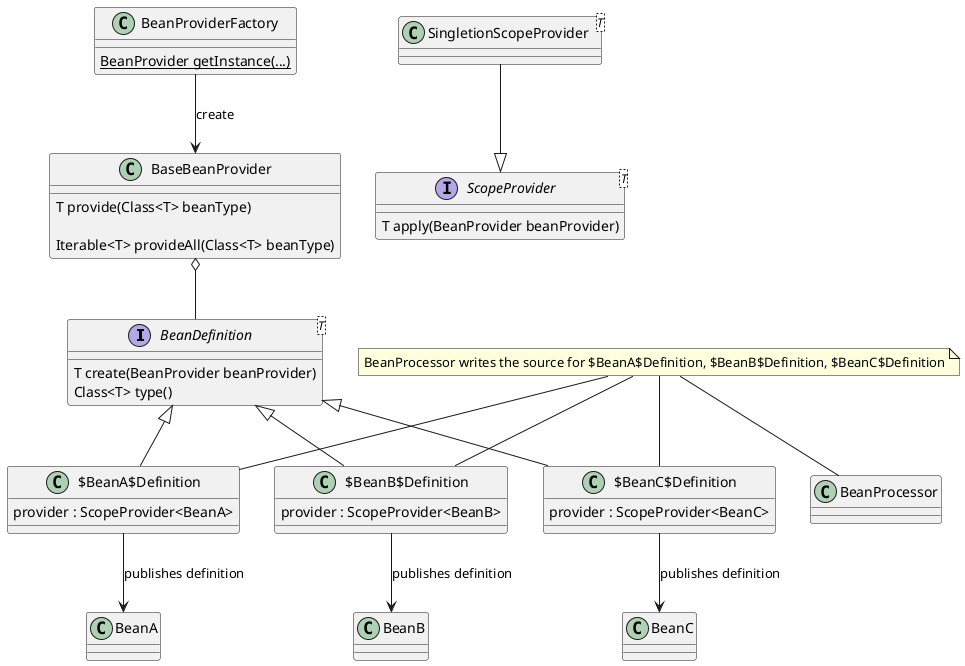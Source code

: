 @startuml
interface BeanDefinition<T> {
 T create(BeanProvider beanProvider)
 Class<T> type()
}

class BeanA
class BeanB
class BeanC

class $BeanA$Definition {
    provider : ScopeProvider<BeanA>
}
class $BeanB$Definition {
    provider : ScopeProvider<BeanB>
}
class $BeanC$Definition {
    provider : ScopeProvider<BeanC>
}

$BeanA$Definition --> BeanA : publishes definition
$BeanB$Definition --> BeanB : publishes definition
$BeanC$Definition --> BeanC : publishes definition

BeanDefinition <|-- $BeanA$Definition
BeanDefinition <|-- $BeanB$Definition
BeanDefinition <|-- $BeanC$Definition

interface ScopeProvider<T> {
    T apply(BeanProvider beanProvider)
}

class SingletionScopeProvider<T>

SingletionScopeProvider --|> ScopeProvider

class BeanProviderFactory {
    {static} BeanProvider getInstance(...)
}

class BaseBeanProvider {
    T provide(Class<T> beanType)

    Iterable<T> provideAll(Class<T> beanType)
}

BeanProviderFactory --> BaseBeanProvider : create
BaseBeanProvider o-- BeanDefinition

class BeanProcessor

note "BeanProcessor writes the source for $BeanA$Definition, $BeanB$Definition, $BeanC$Definition" as N1
N1 -- BeanProcessor
N1 -- $BeanA$Definition
N1 -- $BeanB$Definition
N1 -- $BeanC$Definition
@enduml

